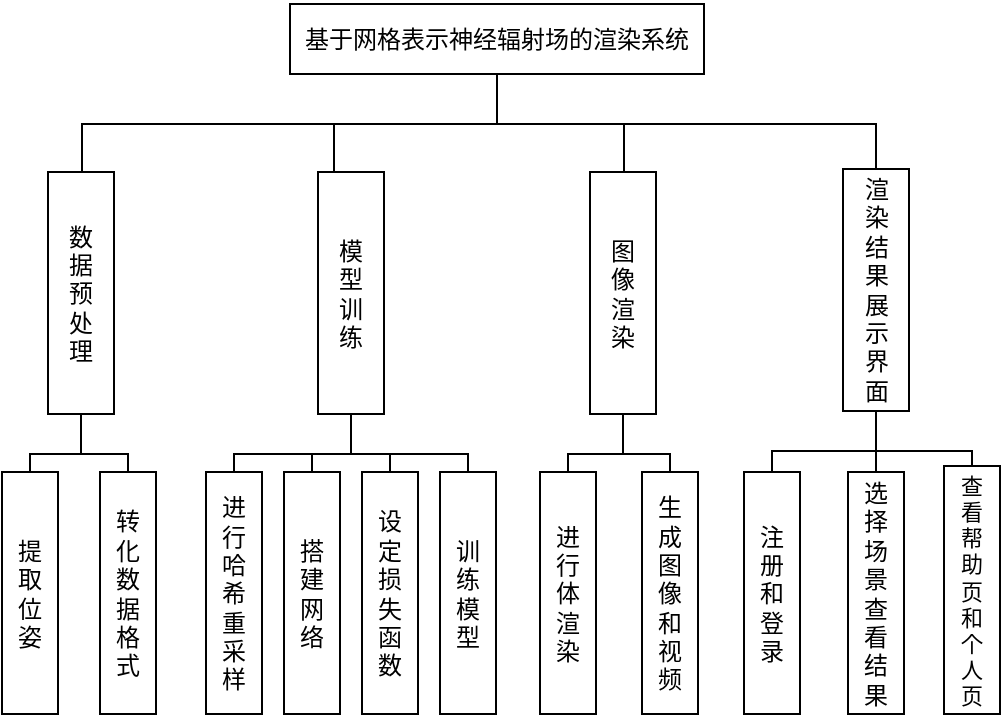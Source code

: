 <mxfile version="24.2.3" type="github" pages="2">
  <diagram name="第 1 页" id="3_5GoV1BBl1QGcX0TaQP">
    <mxGraphModel dx="1524" dy="1990" grid="0" gridSize="10" guides="1" tooltips="1" connect="1" arrows="1" fold="1" page="0" pageScale="1" pageWidth="827" pageHeight="1169" math="0" shadow="0">
      <root>
        <mxCell id="0" />
        <mxCell id="1" parent="0" />
        <mxCell id="5WhAqYCT3dBsjH9yNDzL-25" style="edgeStyle=orthogonalEdgeStyle;rounded=0;orthogonalLoop=1;jettySize=auto;html=1;exitX=0.5;exitY=1;exitDx=0;exitDy=0;endArrow=none;endFill=0;" edge="1" parent="1" source="5WhAqYCT3dBsjH9yNDzL-1" target="5WhAqYCT3dBsjH9yNDzL-4">
          <mxGeometry relative="1" as="geometry">
            <Array as="points">
              <mxPoint x="-524" y="-1363" />
              <mxPoint x="-606" y="-1363" />
            </Array>
          </mxGeometry>
        </mxCell>
        <mxCell id="5WhAqYCT3dBsjH9yNDzL-26" style="edgeStyle=orthogonalEdgeStyle;rounded=0;orthogonalLoop=1;jettySize=auto;html=1;exitX=0.5;exitY=1;exitDx=0;exitDy=0;entryX=0.5;entryY=0;entryDx=0;entryDy=0;endArrow=none;endFill=0;" edge="1" parent="1" source="5WhAqYCT3dBsjH9yNDzL-1" target="5WhAqYCT3dBsjH9yNDzL-7">
          <mxGeometry relative="1" as="geometry">
            <Array as="points">
              <mxPoint x="-524" y="-1363" />
              <mxPoint x="-461" y="-1363" />
              <mxPoint x="-461" y="-1339" />
            </Array>
          </mxGeometry>
        </mxCell>
        <mxCell id="5WhAqYCT3dBsjH9yNDzL-27" style="edgeStyle=orthogonalEdgeStyle;rounded=0;orthogonalLoop=1;jettySize=auto;html=1;exitX=0.5;exitY=1;exitDx=0;exitDy=0;endArrow=none;endFill=0;" edge="1" parent="1" source="5WhAqYCT3dBsjH9yNDzL-1" target="5WhAqYCT3dBsjH9yNDzL-6">
          <mxGeometry relative="1" as="geometry">
            <Array as="points">
              <mxPoint x="-525" y="-1363" />
              <mxPoint x="-335" y="-1363" />
            </Array>
          </mxGeometry>
        </mxCell>
        <mxCell id="5WhAqYCT3dBsjH9yNDzL-28" style="edgeStyle=orthogonalEdgeStyle;rounded=0;orthogonalLoop=1;jettySize=auto;html=1;exitX=0.5;exitY=1;exitDx=0;exitDy=0;endArrow=none;endFill=0;" edge="1" parent="1" source="5WhAqYCT3dBsjH9yNDzL-1" target="5WhAqYCT3dBsjH9yNDzL-3">
          <mxGeometry relative="1" as="geometry">
            <Array as="points">
              <mxPoint x="-524" y="-1363" />
              <mxPoint x="-732" y="-1363" />
            </Array>
          </mxGeometry>
        </mxCell>
        <mxCell id="5WhAqYCT3dBsjH9yNDzL-1" value="&lt;p&gt;&lt;font style=&quot;font-size: 12px;&quot; face=&quot;宋体&quot;&gt;基于网格表示神经辐射场的渲染系统&lt;/font&gt;&lt;/p&gt;" style="rounded=0;whiteSpace=wrap;html=1;" vertex="1" parent="1">
          <mxGeometry x="-628" y="-1423" width="207" height="35" as="geometry" />
        </mxCell>
        <mxCell id="5WhAqYCT3dBsjH9yNDzL-29" style="edgeStyle=orthogonalEdgeStyle;rounded=0;orthogonalLoop=1;jettySize=auto;html=1;exitX=0.5;exitY=1;exitDx=0;exitDy=0;endArrow=none;endFill=0;" edge="1" parent="1" source="5WhAqYCT3dBsjH9yNDzL-3" target="5WhAqYCT3dBsjH9yNDzL-12">
          <mxGeometry relative="1" as="geometry" />
        </mxCell>
        <mxCell id="5WhAqYCT3dBsjH9yNDzL-30" style="edgeStyle=orthogonalEdgeStyle;rounded=0;orthogonalLoop=1;jettySize=auto;html=1;exitX=0.5;exitY=1;exitDx=0;exitDy=0;endArrow=none;endFill=0;" edge="1" parent="1" source="5WhAqYCT3dBsjH9yNDzL-3" target="5WhAqYCT3dBsjH9yNDzL-13">
          <mxGeometry relative="1" as="geometry" />
        </mxCell>
        <mxCell id="5WhAqYCT3dBsjH9yNDzL-3" value="&lt;font face=&quot;宋体&quot; style=&quot;font-size: 12px;&quot;&gt;数&lt;/font&gt;&lt;div style=&quot;&quot;&gt;&lt;font face=&quot;宋体&quot; style=&quot;font-size: 12px;&quot;&gt;据&lt;/font&gt;&lt;/div&gt;&lt;div style=&quot;&quot;&gt;&lt;font face=&quot;宋体&quot; style=&quot;font-size: 12px;&quot;&gt;预&lt;/font&gt;&lt;/div&gt;&lt;div style=&quot;&quot;&gt;&lt;font face=&quot;宋体&quot; style=&quot;font-size: 12px;&quot;&gt;处&lt;/font&gt;&lt;/div&gt;&lt;div style=&quot;&quot;&gt;&lt;font face=&quot;宋体&quot; style=&quot;font-size: 12px;&quot;&gt;理&lt;/font&gt;&lt;/div&gt;" style="rounded=0;whiteSpace=wrap;html=1;" vertex="1" parent="1">
          <mxGeometry x="-749" y="-1339" width="33" height="121" as="geometry" />
        </mxCell>
        <mxCell id="5WhAqYCT3dBsjH9yNDzL-31" style="edgeStyle=orthogonalEdgeStyle;rounded=0;orthogonalLoop=1;jettySize=auto;html=1;exitX=0.5;exitY=1;exitDx=0;exitDy=0;endArrow=none;endFill=0;" edge="1" parent="1" source="5WhAqYCT3dBsjH9yNDzL-4" target="5WhAqYCT3dBsjH9yNDzL-15">
          <mxGeometry relative="1" as="geometry" />
        </mxCell>
        <mxCell id="5WhAqYCT3dBsjH9yNDzL-32" style="edgeStyle=orthogonalEdgeStyle;rounded=0;orthogonalLoop=1;jettySize=auto;html=1;exitX=0.5;exitY=1;exitDx=0;exitDy=0;endArrow=none;endFill=0;" edge="1" parent="1" source="5WhAqYCT3dBsjH9yNDzL-4" target="5WhAqYCT3dBsjH9yNDzL-16">
          <mxGeometry relative="1" as="geometry" />
        </mxCell>
        <mxCell id="5WhAqYCT3dBsjH9yNDzL-33" style="edgeStyle=orthogonalEdgeStyle;rounded=0;orthogonalLoop=1;jettySize=auto;html=1;exitX=0.5;exitY=1;exitDx=0;exitDy=0;endArrow=none;endFill=0;" edge="1" parent="1" source="5WhAqYCT3dBsjH9yNDzL-4" target="5WhAqYCT3dBsjH9yNDzL-14">
          <mxGeometry relative="1" as="geometry">
            <Array as="points">
              <mxPoint x="-597" y="-1198" />
              <mxPoint x="-656" y="-1198" />
            </Array>
          </mxGeometry>
        </mxCell>
        <mxCell id="5WhAqYCT3dBsjH9yNDzL-34" style="edgeStyle=orthogonalEdgeStyle;rounded=0;orthogonalLoop=1;jettySize=auto;html=1;exitX=0.5;exitY=1;exitDx=0;exitDy=0;endArrow=none;endFill=0;" edge="1" parent="1" source="5WhAqYCT3dBsjH9yNDzL-4" target="5WhAqYCT3dBsjH9yNDzL-17">
          <mxGeometry relative="1" as="geometry">
            <Array as="points">
              <mxPoint x="-597" y="-1198" />
              <mxPoint x="-539" y="-1198" />
            </Array>
          </mxGeometry>
        </mxCell>
        <mxCell id="5WhAqYCT3dBsjH9yNDzL-4" value="&lt;font style=&quot;font-size: 12px;&quot; face=&quot;宋体&quot;&gt;模&lt;/font&gt;&lt;div style=&quot;&quot;&gt;&lt;font style=&quot;font-size: 12px;&quot; face=&quot;宋体&quot;&gt;型&lt;/font&gt;&lt;/div&gt;&lt;div style=&quot;&quot;&gt;&lt;font style=&quot;font-size: 12px;&quot; face=&quot;宋体&quot;&gt;训&lt;/font&gt;&lt;/div&gt;&lt;div style=&quot;&quot;&gt;&lt;font style=&quot;font-size: 12px;&quot; face=&quot;宋体&quot;&gt;练&lt;/font&gt;&lt;/div&gt;" style="rounded=0;whiteSpace=wrap;html=1;" vertex="1" parent="1">
          <mxGeometry x="-614" y="-1339" width="33" height="121" as="geometry" />
        </mxCell>
        <mxCell id="5WhAqYCT3dBsjH9yNDzL-41" style="edgeStyle=orthogonalEdgeStyle;rounded=0;orthogonalLoop=1;jettySize=auto;html=1;exitX=0.5;exitY=1;exitDx=0;exitDy=0;endArrow=none;endFill=0;" edge="1" parent="1" source="5WhAqYCT3dBsjH9yNDzL-6" target="5WhAqYCT3dBsjH9yNDzL-21">
          <mxGeometry relative="1" as="geometry" />
        </mxCell>
        <mxCell id="5WhAqYCT3dBsjH9yNDzL-43" style="edgeStyle=orthogonalEdgeStyle;rounded=0;orthogonalLoop=1;jettySize=auto;html=1;exitX=0.5;exitY=1;exitDx=0;exitDy=0;endArrow=none;endFill=0;" edge="1" parent="1" source="5WhAqYCT3dBsjH9yNDzL-6" target="5WhAqYCT3dBsjH9yNDzL-22">
          <mxGeometry relative="1" as="geometry">
            <Array as="points">
              <mxPoint x="-335" y="-1199.5" />
              <mxPoint x="-287" y="-1199.5" />
            </Array>
          </mxGeometry>
        </mxCell>
        <mxCell id="5WhAqYCT3dBsjH9yNDzL-44" style="edgeStyle=orthogonalEdgeStyle;rounded=0;orthogonalLoop=1;jettySize=auto;html=1;exitX=0.5;exitY=1;exitDx=0;exitDy=0;entryX=0.5;entryY=0;entryDx=0;entryDy=0;endArrow=none;endFill=0;" edge="1" parent="1" source="5WhAqYCT3dBsjH9yNDzL-6" target="5WhAqYCT3dBsjH9yNDzL-20">
          <mxGeometry relative="1" as="geometry">
            <Array as="points">
              <mxPoint x="-335" y="-1199.5" />
              <mxPoint x="-387" y="-1199.5" />
            </Array>
          </mxGeometry>
        </mxCell>
        <mxCell id="5WhAqYCT3dBsjH9yNDzL-6" value="&lt;font style=&quot;font-size: 12px;&quot; face=&quot;宋体&quot;&gt;渲&lt;/font&gt;&lt;div style=&quot;&quot;&gt;&lt;font style=&quot;font-size: 12px;&quot; face=&quot;宋体&quot;&gt;染&lt;/font&gt;&lt;/div&gt;&lt;div style=&quot;&quot;&gt;&lt;font style=&quot;font-size: 12px;&quot; face=&quot;宋体&quot;&gt;结&lt;/font&gt;&lt;/div&gt;&lt;div style=&quot;&quot;&gt;&lt;font style=&quot;font-size: 12px;&quot; face=&quot;宋体&quot;&gt;果&lt;/font&gt;&lt;/div&gt;&lt;div style=&quot;&quot;&gt;&lt;font style=&quot;font-size: 12px;&quot; face=&quot;宋体&quot;&gt;展&lt;/font&gt;&lt;/div&gt;&lt;div style=&quot;&quot;&gt;&lt;font style=&quot;font-size: 12px;&quot; face=&quot;宋体&quot;&gt;示&lt;/font&gt;&lt;/div&gt;&lt;div style=&quot;&quot;&gt;&lt;font style=&quot;font-size: 12px;&quot; face=&quot;宋体&quot;&gt;界&lt;/font&gt;&lt;/div&gt;&lt;div style=&quot;&quot;&gt;&lt;font style=&quot;font-size: 12px;&quot; face=&quot;宋体&quot;&gt;面&lt;/font&gt;&lt;/div&gt;" style="rounded=0;whiteSpace=wrap;html=1;" vertex="1" parent="1">
          <mxGeometry x="-351.5" y="-1340.5" width="33" height="121" as="geometry" />
        </mxCell>
        <mxCell id="5WhAqYCT3dBsjH9yNDzL-45" style="edgeStyle=orthogonalEdgeStyle;rounded=0;orthogonalLoop=1;jettySize=auto;html=1;exitX=0.5;exitY=1;exitDx=0;exitDy=0;endArrow=none;endFill=0;" edge="1" parent="1" source="5WhAqYCT3dBsjH9yNDzL-7" target="5WhAqYCT3dBsjH9yNDzL-18">
          <mxGeometry relative="1" as="geometry" />
        </mxCell>
        <mxCell id="5WhAqYCT3dBsjH9yNDzL-46" style="edgeStyle=orthogonalEdgeStyle;rounded=0;orthogonalLoop=1;jettySize=auto;html=1;exitX=0.5;exitY=1;exitDx=0;exitDy=0;endArrow=none;endFill=0;" edge="1" parent="1" source="5WhAqYCT3dBsjH9yNDzL-7" target="5WhAqYCT3dBsjH9yNDzL-19">
          <mxGeometry relative="1" as="geometry" />
        </mxCell>
        <mxCell id="5WhAqYCT3dBsjH9yNDzL-7" value="&lt;font style=&quot;font-size: 12px;&quot; face=&quot;宋体&quot;&gt;图&lt;/font&gt;&lt;div style=&quot;&quot;&gt;&lt;font style=&quot;font-size: 12px;&quot; face=&quot;宋体&quot;&gt;像&lt;/font&gt;&lt;/div&gt;&lt;div style=&quot;&quot;&gt;&lt;font style=&quot;font-size: 12px;&quot; face=&quot;宋体&quot;&gt;渲&lt;/font&gt;&lt;/div&gt;&lt;div style=&quot;&quot;&gt;&lt;font style=&quot;font-size: 12px;&quot; face=&quot;宋体&quot;&gt;染&lt;/font&gt;&lt;/div&gt;" style="rounded=0;whiteSpace=wrap;html=1;" vertex="1" parent="1">
          <mxGeometry x="-478" y="-1339" width="33" height="121" as="geometry" />
        </mxCell>
        <mxCell id="5WhAqYCT3dBsjH9yNDzL-12" value="&lt;font style=&quot;font-size: 12px;&quot; face=&quot;宋体&quot;&gt;提&lt;/font&gt;&lt;div style=&quot;&quot;&gt;&lt;font style=&quot;font-size: 12px;&quot; face=&quot;宋体&quot;&gt;取&lt;/font&gt;&lt;/div&gt;&lt;div style=&quot;&quot;&gt;&lt;font style=&quot;font-size: 12px;&quot; face=&quot;宋体&quot;&gt;位&lt;/font&gt;&lt;/div&gt;&lt;div style=&quot;&quot;&gt;&lt;font style=&quot;font-size: 12px;&quot; face=&quot;宋体&quot;&gt;姿&lt;/font&gt;&lt;/div&gt;" style="rounded=0;whiteSpace=wrap;html=1;" vertex="1" parent="1">
          <mxGeometry x="-772" y="-1189" width="28" height="121" as="geometry" />
        </mxCell>
        <mxCell id="5WhAqYCT3dBsjH9yNDzL-13" value="&lt;font face=&quot;宋体&quot; style=&quot;font-size: 12px;&quot;&gt;转&lt;/font&gt;&lt;div style=&quot;&quot;&gt;&lt;font face=&quot;宋体&quot; style=&quot;font-size: 12px;&quot;&gt;化&lt;/font&gt;&lt;/div&gt;&lt;div style=&quot;&quot;&gt;&lt;font face=&quot;宋体&quot; style=&quot;font-size: 12px;&quot;&gt;数&lt;/font&gt;&lt;/div&gt;&lt;div style=&quot;&quot;&gt;&lt;font face=&quot;宋体&quot; style=&quot;font-size: 12px;&quot;&gt;据&lt;/font&gt;&lt;/div&gt;&lt;div style=&quot;&quot;&gt;&lt;font face=&quot;宋体&quot; style=&quot;font-size: 12px;&quot;&gt;格&lt;/font&gt;&lt;/div&gt;&lt;div style=&quot;&quot;&gt;&lt;font face=&quot;宋体&quot; style=&quot;font-size: 12px;&quot;&gt;式&lt;/font&gt;&lt;/div&gt;" style="rounded=0;whiteSpace=wrap;html=1;" vertex="1" parent="1">
          <mxGeometry x="-723" y="-1189" width="28" height="121" as="geometry" />
        </mxCell>
        <mxCell id="5WhAqYCT3dBsjH9yNDzL-14" value="&lt;font style=&quot;font-size: 12px;&quot; face=&quot;宋体&quot;&gt;进&lt;/font&gt;&lt;div style=&quot;&quot;&gt;&lt;font style=&quot;font-size: 12px;&quot; face=&quot;宋体&quot;&gt;行&lt;/font&gt;&lt;/div&gt;&lt;div style=&quot;&quot;&gt;&lt;font style=&quot;font-size: 12px;&quot; face=&quot;宋体&quot;&gt;哈&lt;/font&gt;&lt;/div&gt;&lt;div style=&quot;&quot;&gt;&lt;font style=&quot;font-size: 12px;&quot; face=&quot;宋体&quot;&gt;希&lt;/font&gt;&lt;/div&gt;&lt;div style=&quot;&quot;&gt;&lt;font style=&quot;font-size: 12px;&quot; face=&quot;宋体&quot;&gt;重&lt;/font&gt;&lt;/div&gt;&lt;div style=&quot;&quot;&gt;&lt;font style=&quot;font-size: 12px;&quot; face=&quot;宋体&quot;&gt;采&lt;/font&gt;&lt;/div&gt;&lt;div style=&quot;&quot;&gt;&lt;font style=&quot;font-size: 12px;&quot; face=&quot;宋体&quot;&gt;样&lt;/font&gt;&lt;/div&gt;" style="rounded=0;whiteSpace=wrap;html=1;" vertex="1" parent="1">
          <mxGeometry x="-670" y="-1189" width="28" height="121" as="geometry" />
        </mxCell>
        <mxCell id="5WhAqYCT3dBsjH9yNDzL-15" value="&lt;font style=&quot;font-size: 12px;&quot; face=&quot;宋体&quot;&gt;搭&lt;/font&gt;&lt;div style=&quot;&quot;&gt;&lt;font style=&quot;font-size: 12px;&quot; face=&quot;宋体&quot;&gt;建&lt;/font&gt;&lt;/div&gt;&lt;div style=&quot;&quot;&gt;&lt;font style=&quot;font-size: 12px;&quot; face=&quot;宋体&quot;&gt;网&lt;/font&gt;&lt;/div&gt;&lt;div style=&quot;&quot;&gt;&lt;font style=&quot;font-size: 12px;&quot; face=&quot;宋体&quot;&gt;络&lt;/font&gt;&lt;/div&gt;" style="rounded=0;whiteSpace=wrap;html=1;" vertex="1" parent="1">
          <mxGeometry x="-631" y="-1189" width="28" height="121" as="geometry" />
        </mxCell>
        <mxCell id="5WhAqYCT3dBsjH9yNDzL-16" value="&lt;font style=&quot;font-size: 12px;&quot; face=&quot;宋体&quot;&gt;设&lt;/font&gt;&lt;div style=&quot;&quot;&gt;&lt;font style=&quot;font-size: 12px;&quot; face=&quot;宋体&quot;&gt;定&lt;/font&gt;&lt;/div&gt;&lt;div style=&quot;&quot;&gt;&lt;font style=&quot;font-size: 12px;&quot; face=&quot;宋体&quot;&gt;损&lt;/font&gt;&lt;/div&gt;&lt;div style=&quot;&quot;&gt;&lt;font style=&quot;font-size: 12px;&quot; face=&quot;宋体&quot;&gt;失&lt;/font&gt;&lt;/div&gt;&lt;div style=&quot;&quot;&gt;&lt;font style=&quot;font-size: 12px;&quot; face=&quot;宋体&quot;&gt;函&lt;/font&gt;&lt;/div&gt;&lt;div style=&quot;&quot;&gt;&lt;font style=&quot;font-size: 12px;&quot; face=&quot;宋体&quot;&gt;数&lt;/font&gt;&lt;/div&gt;" style="rounded=0;whiteSpace=wrap;html=1;" vertex="1" parent="1">
          <mxGeometry x="-592" y="-1189" width="28" height="121" as="geometry" />
        </mxCell>
        <mxCell id="5WhAqYCT3dBsjH9yNDzL-17" value="&lt;font style=&quot;font-size: 12px;&quot; face=&quot;宋体&quot;&gt;训&lt;/font&gt;&lt;div style=&quot;&quot;&gt;&lt;font style=&quot;font-size: 12px;&quot; face=&quot;宋体&quot;&gt;练&lt;/font&gt;&lt;/div&gt;&lt;div style=&quot;&quot;&gt;&lt;font style=&quot;font-size: 12px;&quot; face=&quot;宋体&quot;&gt;模&lt;/font&gt;&lt;/div&gt;&lt;div style=&quot;&quot;&gt;&lt;font style=&quot;font-size: 12px;&quot; face=&quot;宋体&quot;&gt;型&lt;/font&gt;&lt;/div&gt;" style="rounded=0;whiteSpace=wrap;html=1;" vertex="1" parent="1">
          <mxGeometry x="-553" y="-1189" width="28" height="121" as="geometry" />
        </mxCell>
        <mxCell id="5WhAqYCT3dBsjH9yNDzL-18" value="&lt;font style=&quot;font-size: 12px;&quot; face=&quot;宋体&quot;&gt;进&lt;/font&gt;&lt;div style=&quot;&quot;&gt;&lt;font style=&quot;font-size: 12px;&quot; face=&quot;宋体&quot;&gt;行&lt;/font&gt;&lt;/div&gt;&lt;div style=&quot;&quot;&gt;&lt;font style=&quot;font-size: 12px;&quot; face=&quot;宋体&quot;&gt;体&lt;/font&gt;&lt;/div&gt;&lt;div style=&quot;&quot;&gt;&lt;font style=&quot;font-size: 12px;&quot; face=&quot;宋体&quot;&gt;渲&lt;/font&gt;&lt;/div&gt;&lt;div style=&quot;&quot;&gt;&lt;font style=&quot;font-size: 12px;&quot; face=&quot;宋体&quot;&gt;染&lt;/font&gt;&lt;/div&gt;" style="rounded=0;whiteSpace=wrap;html=1;" vertex="1" parent="1">
          <mxGeometry x="-503" y="-1189" width="28" height="121" as="geometry" />
        </mxCell>
        <mxCell id="5WhAqYCT3dBsjH9yNDzL-19" value="&lt;font style=&quot;font-size: 12px;&quot; face=&quot;宋体&quot;&gt;生&lt;/font&gt;&lt;div style=&quot;&quot;&gt;&lt;font style=&quot;font-size: 12px;&quot; face=&quot;宋体&quot;&gt;成&lt;/font&gt;&lt;/div&gt;&lt;div style=&quot;&quot;&gt;&lt;font style=&quot;font-size: 12px;&quot; face=&quot;宋体&quot;&gt;图&lt;/font&gt;&lt;/div&gt;&lt;div style=&quot;&quot;&gt;&lt;font style=&quot;font-size: 12px;&quot; face=&quot;宋体&quot;&gt;像&lt;/font&gt;&lt;/div&gt;&lt;div style=&quot;&quot;&gt;&lt;font style=&quot;font-size: 12px;&quot; face=&quot;宋体&quot;&gt;和&lt;/font&gt;&lt;/div&gt;&lt;div style=&quot;&quot;&gt;&lt;font style=&quot;font-size: 12px;&quot; face=&quot;宋体&quot;&gt;视&lt;/font&gt;&lt;/div&gt;&lt;div style=&quot;&quot;&gt;&lt;font style=&quot;font-size: 12px;&quot; face=&quot;宋体&quot;&gt;频&lt;/font&gt;&lt;/div&gt;" style="rounded=0;whiteSpace=wrap;html=1;" vertex="1" parent="1">
          <mxGeometry x="-452" y="-1189" width="28" height="121" as="geometry" />
        </mxCell>
        <mxCell id="5WhAqYCT3dBsjH9yNDzL-20" value="&lt;font style=&quot;font-size: 12px;&quot; face=&quot;宋体&quot;&gt;注&lt;/font&gt;&lt;div style=&quot;&quot;&gt;&lt;font style=&quot;font-size: 12px;&quot; face=&quot;宋体&quot;&gt;册&lt;/font&gt;&lt;/div&gt;&lt;div style=&quot;&quot;&gt;&lt;font style=&quot;font-size: 12px;&quot; face=&quot;宋体&quot;&gt;和&lt;/font&gt;&lt;/div&gt;&lt;div style=&quot;&quot;&gt;&lt;font style=&quot;font-size: 12px;&quot; face=&quot;宋体&quot;&gt;登&lt;/font&gt;&lt;/div&gt;&lt;div style=&quot;&quot;&gt;&lt;font style=&quot;font-size: 12px;&quot; face=&quot;宋体&quot;&gt;录&lt;/font&gt;&lt;/div&gt;" style="rounded=0;whiteSpace=wrap;html=1;" vertex="1" parent="1">
          <mxGeometry x="-401" y="-1189" width="28" height="121" as="geometry" />
        </mxCell>
        <mxCell id="5WhAqYCT3dBsjH9yNDzL-21" value="&lt;font style=&quot;font-size: 12px;&quot; face=&quot;宋体&quot;&gt;选&lt;/font&gt;&lt;div style=&quot;&quot;&gt;&lt;font style=&quot;font-size: 12px;&quot; face=&quot;宋体&quot;&gt;择&lt;/font&gt;&lt;/div&gt;&lt;div style=&quot;&quot;&gt;&lt;font style=&quot;font-size: 12px;&quot; face=&quot;宋体&quot;&gt;场&lt;/font&gt;&lt;/div&gt;&lt;div style=&quot;&quot;&gt;&lt;font style=&quot;font-size: 12px;&quot; face=&quot;宋体&quot;&gt;景&lt;/font&gt;&lt;/div&gt;&lt;div style=&quot;&quot;&gt;&lt;font style=&quot;font-size: 12px;&quot; face=&quot;宋体&quot;&gt;查&lt;/font&gt;&lt;/div&gt;&lt;div style=&quot;&quot;&gt;&lt;font style=&quot;font-size: 12px;&quot; face=&quot;宋体&quot;&gt;看&lt;/font&gt;&lt;/div&gt;&lt;div style=&quot;&quot;&gt;&lt;font style=&quot;font-size: 12px;&quot; face=&quot;宋体&quot;&gt;结&lt;/font&gt;&lt;/div&gt;&lt;div style=&quot;&quot;&gt;&lt;font style=&quot;font-size: 12px;&quot; face=&quot;宋体&quot;&gt;果&lt;/font&gt;&lt;/div&gt;" style="rounded=0;whiteSpace=wrap;html=1;" vertex="1" parent="1">
          <mxGeometry x="-349" y="-1189" width="28" height="121" as="geometry" />
        </mxCell>
        <mxCell id="5WhAqYCT3dBsjH9yNDzL-22" value="&lt;font style=&quot;font-size: 11px;&quot; face=&quot;宋体&quot;&gt;查&lt;/font&gt;&lt;div style=&quot;font-size: 11px;&quot;&gt;&lt;font style=&quot;font-size: 11px;&quot; face=&quot;宋体&quot;&gt;看&lt;/font&gt;&lt;/div&gt;&lt;div style=&quot;font-size: 11px;&quot;&gt;&lt;font style=&quot;font-size: 11px;&quot; face=&quot;宋体&quot;&gt;帮&lt;/font&gt;&lt;/div&gt;&lt;div style=&quot;font-size: 11px;&quot;&gt;&lt;font style=&quot;font-size: 11px;&quot; face=&quot;宋体&quot;&gt;助&lt;/font&gt;&lt;/div&gt;&lt;div style=&quot;font-size: 11px;&quot;&gt;&lt;font style=&quot;font-size: 11px;&quot; face=&quot;宋体&quot;&gt;页&lt;/font&gt;&lt;/div&gt;&lt;div style=&quot;font-size: 11px;&quot;&gt;&lt;font style=&quot;font-size: 11px;&quot; face=&quot;宋体&quot;&gt;和&lt;/font&gt;&lt;/div&gt;&lt;div style=&quot;font-size: 11px;&quot;&gt;&lt;font style=&quot;font-size: 11px;&quot; face=&quot;宋体&quot;&gt;个&lt;/font&gt;&lt;/div&gt;&lt;div style=&quot;font-size: 11px;&quot;&gt;&lt;font style=&quot;font-size: 11px;&quot; face=&quot;宋体&quot;&gt;人&lt;/font&gt;&lt;/div&gt;&lt;div style=&quot;font-size: 11px;&quot;&gt;&lt;font style=&quot;font-size: 11px;&quot; face=&quot;宋体&quot;&gt;页&lt;/font&gt;&lt;/div&gt;" style="rounded=0;whiteSpace=wrap;html=1;" vertex="1" parent="1">
          <mxGeometry x="-301" y="-1192" width="28" height="124" as="geometry" />
        </mxCell>
      </root>
    </mxGraphModel>
  </diagram>
  <diagram id="itWRqbFivJsRV5nMVLcA" name="第 2 页">
    <mxGraphModel dx="1450" dy="1365" grid="0" gridSize="10" guides="1" tooltips="1" connect="1" arrows="1" fold="1" page="0" pageScale="1" pageWidth="827" pageHeight="1169" math="0" shadow="0">
      <root>
        <mxCell id="0" />
        <mxCell id="1" parent="0" />
        <mxCell id="8vuOb5IOI7xQkOwzgQP4-19" style="edgeStyle=orthogonalEdgeStyle;rounded=0;orthogonalLoop=1;jettySize=auto;html=1;exitX=0.5;exitY=0;exitDx=0;exitDy=0;curved=1;" edge="1" parent="1" source="8vuOb5IOI7xQkOwzgQP4-3" target="8vuOb5IOI7xQkOwzgQP4-8">
          <mxGeometry relative="1" as="geometry" />
        </mxCell>
        <mxCell id="8vuOb5IOI7xQkOwzgQP4-20" style="edgeStyle=orthogonalEdgeStyle;rounded=0;orthogonalLoop=1;jettySize=auto;html=1;exitX=1;exitY=0.5;exitDx=0;exitDy=0;curved=1;" edge="1" parent="1" source="8vuOb5IOI7xQkOwzgQP4-3" target="8vuOb5IOI7xQkOwzgQP4-10">
          <mxGeometry relative="1" as="geometry">
            <Array as="points">
              <mxPoint x="255" y="-338" />
              <mxPoint x="421" y="-338" />
            </Array>
          </mxGeometry>
        </mxCell>
        <mxCell id="8vuOb5IOI7xQkOwzgQP4-21" style="edgeStyle=orthogonalEdgeStyle;rounded=0;orthogonalLoop=1;jettySize=auto;html=1;exitX=1;exitY=0.75;exitDx=0;exitDy=0;curved=1;" edge="1" parent="1" source="8vuOb5IOI7xQkOwzgQP4-3" target="8vuOb5IOI7xQkOwzgQP4-9">
          <mxGeometry relative="1" as="geometry" />
        </mxCell>
        <mxCell id="8vuOb5IOI7xQkOwzgQP4-22" style="edgeStyle=orthogonalEdgeStyle;rounded=0;orthogonalLoop=1;jettySize=auto;html=1;exitX=1;exitY=1;exitDx=0;exitDy=0;curved=1;" edge="1" parent="1" source="8vuOb5IOI7xQkOwzgQP4-3" target="8vuOb5IOI7xQkOwzgQP4-12">
          <mxGeometry relative="1" as="geometry" />
        </mxCell>
        <mxCell id="8vuOb5IOI7xQkOwzgQP4-23" style="edgeStyle=orthogonalEdgeStyle;rounded=0;orthogonalLoop=1;jettySize=auto;html=1;exitX=0.5;exitY=1;exitDx=0;exitDy=0;curved=1;" edge="1" parent="1" source="8vuOb5IOI7xQkOwzgQP4-3" target="8vuOb5IOI7xQkOwzgQP4-11">
          <mxGeometry relative="1" as="geometry" />
        </mxCell>
        <mxCell id="8vuOb5IOI7xQkOwzgQP4-24" style="edgeStyle=orthogonalEdgeStyle;rounded=0;orthogonalLoop=1;jettySize=auto;html=1;exitX=0;exitY=0.75;exitDx=0;exitDy=0;entryX=1;entryY=0.5;entryDx=0;entryDy=0;curved=1;" edge="1" parent="1" source="8vuOb5IOI7xQkOwzgQP4-3" target="8vuOb5IOI7xQkOwzgQP4-6">
          <mxGeometry relative="1" as="geometry" />
        </mxCell>
        <mxCell id="8vuOb5IOI7xQkOwzgQP4-25" style="edgeStyle=orthogonalEdgeStyle;rounded=0;orthogonalLoop=1;jettySize=auto;html=1;exitX=0.25;exitY=1;exitDx=0;exitDy=0;curved=1;entryX=1;entryY=0;entryDx=0;entryDy=0;" edge="1" parent="1" source="8vuOb5IOI7xQkOwzgQP4-3" target="8vuOb5IOI7xQkOwzgQP4-7">
          <mxGeometry relative="1" as="geometry">
            <mxPoint x="82.8" y="-163.8" as="targetPoint" />
          </mxGeometry>
        </mxCell>
        <mxCell id="8vuOb5IOI7xQkOwzgQP4-3" value="&lt;font style=&quot;font-size: 15px;&quot;&gt;train&lt;/font&gt;" style="whiteSpace=wrap;html=1;aspect=fixed;" vertex="1" parent="1">
          <mxGeometry x="158" y="-333" width="80" height="80" as="geometry" />
        </mxCell>
        <mxCell id="8vuOb5IOI7xQkOwzgQP4-15" style="edgeStyle=orthogonalEdgeStyle;rounded=0;orthogonalLoop=1;jettySize=auto;html=1;curved=1;" edge="1" parent="1" source="8vuOb5IOI7xQkOwzgQP4-5" target="8vuOb5IOI7xQkOwzgQP4-6">
          <mxGeometry relative="1" as="geometry">
            <mxPoint x="2" y="-358" as="sourcePoint" />
          </mxGeometry>
        </mxCell>
        <mxCell id="8vuOb5IOI7xQkOwzgQP4-17" style="edgeStyle=orthogonalEdgeStyle;rounded=0;orthogonalLoop=1;jettySize=auto;html=1;exitX=0;exitY=0.5;exitDx=0;exitDy=0;entryX=1;entryY=0.5;entryDx=0;entryDy=0;curved=1;" edge="1" parent="1" source="8vuOb5IOI7xQkOwzgQP4-5" target="8vuOb5IOI7xQkOwzgQP4-16">
          <mxGeometry relative="1" as="geometry" />
        </mxCell>
        <mxCell id="8vuOb5IOI7xQkOwzgQP4-27" style="edgeStyle=orthogonalEdgeStyle;rounded=0;orthogonalLoop=1;jettySize=auto;html=1;exitX=0;exitY=0.75;exitDx=0;exitDy=0;curved=1;" edge="1" parent="1" source="8vuOb5IOI7xQkOwzgQP4-5" target="8vuOb5IOI7xQkOwzgQP4-26">
          <mxGeometry relative="1" as="geometry" />
        </mxCell>
        <mxCell id="8vuOb5IOI7xQkOwzgQP4-29" style="edgeStyle=orthogonalEdgeStyle;rounded=0;orthogonalLoop=1;jettySize=auto;html=1;curved=1;" edge="1" parent="1" source="8vuOb5IOI7xQkOwzgQP4-5" target="8vuOb5IOI7xQkOwzgQP4-28">
          <mxGeometry relative="1" as="geometry">
            <Array as="points">
              <mxPoint x="-51" y="-325" />
              <mxPoint x="-173" y="-325" />
            </Array>
          </mxGeometry>
        </mxCell>
        <mxCell id="8vuOb5IOI7xQkOwzgQP4-31" style="edgeStyle=orthogonalEdgeStyle;rounded=0;orthogonalLoop=1;jettySize=auto;html=1;exitX=0.25;exitY=0;exitDx=0;exitDy=0;entryX=0.5;entryY=1;entryDx=0;entryDy=0;curved=1;" edge="1" parent="1" source="8vuOb5IOI7xQkOwzgQP4-5" target="8vuOb5IOI7xQkOwzgQP4-30">
          <mxGeometry relative="1" as="geometry" />
        </mxCell>
        <mxCell id="8vuOb5IOI7xQkOwzgQP4-39" style="edgeStyle=orthogonalEdgeStyle;rounded=0;orthogonalLoop=1;jettySize=auto;html=1;exitX=0.75;exitY=0;exitDx=0;exitDy=0;curved=1;" edge="1" parent="1" source="8vuOb5IOI7xQkOwzgQP4-5" target="8vuOb5IOI7xQkOwzgQP4-38">
          <mxGeometry relative="1" as="geometry" />
        </mxCell>
        <mxCell id="8vuOb5IOI7xQkOwzgQP4-5" value="camera_utils" style="rounded=1;whiteSpace=wrap;html=1;" vertex="1" parent="1">
          <mxGeometry x="-49" y="-425" width="120" height="60" as="geometry" />
        </mxCell>
        <mxCell id="8vuOb5IOI7xQkOwzgQP4-42" style="edgeStyle=orthogonalEdgeStyle;rounded=0;orthogonalLoop=1;jettySize=auto;html=1;exitX=1;exitY=0;exitDx=0;exitDy=0;entryX=0;entryY=0.25;entryDx=0;entryDy=0;curved=1;" edge="1" parent="1" source="8vuOb5IOI7xQkOwzgQP4-6" target="8vuOb5IOI7xQkOwzgQP4-9">
          <mxGeometry relative="1" as="geometry" />
        </mxCell>
        <mxCell id="8vuOb5IOI7xQkOwzgQP4-6" value="configs" style="rounded=1;whiteSpace=wrap;html=1;" vertex="1" parent="1">
          <mxGeometry x="-53" y="-299" width="120" height="60" as="geometry" />
        </mxCell>
        <mxCell id="8vuOb5IOI7xQkOwzgQP4-46" style="edgeStyle=orthogonalEdgeStyle;rounded=0;orthogonalLoop=1;jettySize=auto;html=1;exitX=0.25;exitY=0;exitDx=0;exitDy=0;entryX=0.25;entryY=1;entryDx=0;entryDy=0;curved=1;" edge="1" parent="1" source="8vuOb5IOI7xQkOwzgQP4-7" target="8vuOb5IOI7xQkOwzgQP4-5">
          <mxGeometry relative="1" as="geometry" />
        </mxCell>
        <mxCell id="8vuOb5IOI7xQkOwzgQP4-47" style="edgeStyle=orthogonalEdgeStyle;rounded=0;orthogonalLoop=1;jettySize=auto;html=1;exitX=0.5;exitY=0;exitDx=0;exitDy=0;curved=1;" edge="1" parent="1" source="8vuOb5IOI7xQkOwzgQP4-7" target="8vuOb5IOI7xQkOwzgQP4-6">
          <mxGeometry relative="1" as="geometry" />
        </mxCell>
        <mxCell id="8vuOb5IOI7xQkOwzgQP4-49" style="edgeStyle=orthogonalEdgeStyle;rounded=0;orthogonalLoop=1;jettySize=auto;html=1;exitX=0;exitY=0.5;exitDx=0;exitDy=0;curved=1;" edge="1" parent="1" source="8vuOb5IOI7xQkOwzgQP4-7" target="8vuOb5IOI7xQkOwzgQP4-48">
          <mxGeometry relative="1" as="geometry" />
        </mxCell>
        <mxCell id="8vuOb5IOI7xQkOwzgQP4-50" style="rounded=0;orthogonalLoop=1;jettySize=auto;html=1;exitX=0.75;exitY=0;exitDx=0;exitDy=0;entryX=0.25;entryY=1;entryDx=0;entryDy=0;" edge="1" parent="1" source="8vuOb5IOI7xQkOwzgQP4-7" target="8vuOb5IOI7xQkOwzgQP4-8">
          <mxGeometry relative="1" as="geometry" />
        </mxCell>
        <mxCell id="8vuOb5IOI7xQkOwzgQP4-7" value="datasets" style="rounded=1;whiteSpace=wrap;html=1;" vertex="1" parent="1">
          <mxGeometry x="-60" y="-146" width="120" height="60" as="geometry" />
        </mxCell>
        <mxCell id="8vuOb5IOI7xQkOwzgQP4-8" value="image_utils" style="rounded=1;whiteSpace=wrap;html=1;" vertex="1" parent="1">
          <mxGeometry x="155" y="-450" width="120" height="60" as="geometry" />
        </mxCell>
        <mxCell id="8vuOb5IOI7xQkOwzgQP4-9" value="utils" style="rounded=1;whiteSpace=wrap;html=1;" vertex="1" parent="1">
          <mxGeometry x="367" y="-313" width="120" height="60" as="geometry" />
        </mxCell>
        <mxCell id="8vuOb5IOI7xQkOwzgQP4-52" style="rounded=0;orthogonalLoop=1;jettySize=auto;html=1;exitX=0;exitY=0.25;exitDx=0;exitDy=0;entryX=1;entryY=0;entryDx=0;entryDy=0;" edge="1" parent="1" source="8vuOb5IOI7xQkOwzgQP4-10" target="8vuOb5IOI7xQkOwzgQP4-5">
          <mxGeometry relative="1" as="geometry" />
        </mxCell>
        <mxCell id="8vuOb5IOI7xQkOwzgQP4-53" style="edgeStyle=orthogonalEdgeStyle;rounded=0;orthogonalLoop=1;jettySize=auto;html=1;exitX=0;exitY=0.75;exitDx=0;exitDy=0;entryX=0.75;entryY=0;entryDx=0;entryDy=0;curved=1;" edge="1" parent="1" source="8vuOb5IOI7xQkOwzgQP4-10" target="8vuOb5IOI7xQkOwzgQP4-6">
          <mxGeometry relative="1" as="geometry" />
        </mxCell>
        <mxCell id="8vuOb5IOI7xQkOwzgQP4-56" style="rounded=0;orthogonalLoop=1;jettySize=auto;html=1;exitX=0;exitY=0;exitDx=0;exitDy=0;" edge="1" parent="1" source="8vuOb5IOI7xQkOwzgQP4-10" target="8vuOb5IOI7xQkOwzgQP4-55">
          <mxGeometry relative="1" as="geometry" />
        </mxCell>
        <mxCell id="8vuOb5IOI7xQkOwzgQP4-57" style="rounded=0;orthogonalLoop=1;jettySize=auto;html=1;exitX=0;exitY=0.5;exitDx=0;exitDy=0;entryX=1;entryY=0.75;entryDx=0;entryDy=0;" edge="1" parent="1" source="8vuOb5IOI7xQkOwzgQP4-10" target="8vuOb5IOI7xQkOwzgQP4-8">
          <mxGeometry relative="1" as="geometry" />
        </mxCell>
        <mxCell id="8vuOb5IOI7xQkOwzgQP4-59" style="rounded=0;orthogonalLoop=1;jettySize=auto;html=1;exitX=0.5;exitY=0;exitDx=0;exitDy=0;entryX=0;entryY=0.5;entryDx=0;entryDy=0;" edge="1" parent="1" source="8vuOb5IOI7xQkOwzgQP4-10" target="8vuOb5IOI7xQkOwzgQP4-58">
          <mxGeometry relative="1" as="geometry" />
        </mxCell>
        <mxCell id="8vuOb5IOI7xQkOwzgQP4-60" style="edgeStyle=orthogonalEdgeStyle;rounded=0;orthogonalLoop=1;jettySize=auto;html=1;exitX=0.25;exitY=0;exitDx=0;exitDy=0;entryX=1;entryY=0.25;entryDx=0;entryDy=0;curved=1;" edge="1" parent="1" source="8vuOb5IOI7xQkOwzgQP4-10" target="8vuOb5IOI7xQkOwzgQP4-26">
          <mxGeometry relative="1" as="geometry" />
        </mxCell>
        <mxCell id="8vuOb5IOI7xQkOwzgQP4-61" style="edgeStyle=orthogonalEdgeStyle;rounded=0;orthogonalLoop=1;jettySize=auto;html=1;exitX=0.75;exitY=1;exitDx=0;exitDy=0;entryX=1;entryY=0.25;entryDx=0;entryDy=0;curved=1;" edge="1" parent="1" source="8vuOb5IOI7xQkOwzgQP4-10" target="8vuOb5IOI7xQkOwzgQP4-11">
          <mxGeometry relative="1" as="geometry" />
        </mxCell>
        <mxCell id="8vuOb5IOI7xQkOwzgQP4-63" style="rounded=0;orthogonalLoop=1;jettySize=auto;html=1;exitX=1;exitY=0.25;exitDx=0;exitDy=0;entryX=0;entryY=0.25;entryDx=0;entryDy=0;" edge="1" parent="1" source="8vuOb5IOI7xQkOwzgQP4-10" target="8vuOb5IOI7xQkOwzgQP4-62">
          <mxGeometry relative="1" as="geometry" />
        </mxCell>
        <mxCell id="8vuOb5IOI7xQkOwzgQP4-65" style="rounded=0;orthogonalLoop=1;jettySize=auto;html=1;exitX=0.25;exitY=1;exitDx=0;exitDy=0;entryX=0.25;entryY=0;entryDx=0;entryDy=0;" edge="1" parent="1" source="8vuOb5IOI7xQkOwzgQP4-10" target="8vuOb5IOI7xQkOwzgQP4-9">
          <mxGeometry relative="1" as="geometry" />
        </mxCell>
        <mxCell id="8vuOb5IOI7xQkOwzgQP4-10" value="train_utils" style="rounded=1;whiteSpace=wrap;html=1;" vertex="1" parent="1">
          <mxGeometry x="365" y="-429" width="120" height="60" as="geometry" />
        </mxCell>
        <mxCell id="8vuOb5IOI7xQkOwzgQP4-67" style="rounded=0;orthogonalLoop=1;jettySize=auto;html=1;exitX=0;exitY=0;exitDx=0;exitDy=0;entryX=1;entryY=0.75;entryDx=0;entryDy=0;" edge="1" parent="1" source="8vuOb5IOI7xQkOwzgQP4-11" target="8vuOb5IOI7xQkOwzgQP4-6">
          <mxGeometry relative="1" as="geometry" />
        </mxCell>
        <mxCell id="8vuOb5IOI7xQkOwzgQP4-69" style="rounded=0;orthogonalLoop=1;jettySize=auto;html=1;exitX=0;exitY=1;exitDx=0;exitDy=0;entryX=0.75;entryY=0;entryDx=0;entryDy=0;edgeStyle=orthogonalEdgeStyle;curved=1;" edge="1" parent="1" source="8vuOb5IOI7xQkOwzgQP4-11" target="8vuOb5IOI7xQkOwzgQP4-68">
          <mxGeometry relative="1" as="geometry" />
        </mxCell>
        <mxCell id="8vuOb5IOI7xQkOwzgQP4-71" style="edgeStyle=orthogonalEdgeStyle;rounded=0;orthogonalLoop=1;jettySize=auto;html=1;exitX=0.75;exitY=1;exitDx=0;exitDy=0;curved=1;" edge="1" parent="1" source="8vuOb5IOI7xQkOwzgQP4-11" target="8vuOb5IOI7xQkOwzgQP4-70">
          <mxGeometry relative="1" as="geometry" />
        </mxCell>
        <mxCell id="8vuOb5IOI7xQkOwzgQP4-78" style="edgeStyle=orthogonalEdgeStyle;rounded=0;orthogonalLoop=1;jettySize=auto;html=1;exitX=1;exitY=0.75;exitDx=0;exitDy=0;entryX=0;entryY=0.25;entryDx=0;entryDy=0;curved=1;" edge="1" parent="1" source="8vuOb5IOI7xQkOwzgQP4-11" target="8vuOb5IOI7xQkOwzgQP4-77">
          <mxGeometry relative="1" as="geometry" />
        </mxCell>
        <mxCell id="8vuOb5IOI7xQkOwzgQP4-79" style="edgeStyle=orthogonalEdgeStyle;rounded=0;orthogonalLoop=1;jettySize=auto;html=1;exitX=0.25;exitY=0;exitDx=0;exitDy=0;entryX=0.25;entryY=1;entryDx=0;entryDy=0;curved=1;" edge="1" parent="1" source="8vuOb5IOI7xQkOwzgQP4-11" target="8vuOb5IOI7xQkOwzgQP4-38">
          <mxGeometry relative="1" as="geometry">
            <Array as="points">
              <mxPoint x="185" y="-231" />
              <mxPoint x="95" y="-231" />
              <mxPoint x="95" y="-476" />
            </Array>
          </mxGeometry>
        </mxCell>
        <mxCell id="8vuOb5IOI7xQkOwzgQP4-80" style="rounded=0;orthogonalLoop=1;jettySize=auto;html=1;exitX=1;exitY=0.5;exitDx=0;exitDy=0;entryX=0.25;entryY=1;entryDx=0;entryDy=0;" edge="1" parent="1" source="8vuOb5IOI7xQkOwzgQP4-11" target="8vuOb5IOI7xQkOwzgQP4-9">
          <mxGeometry relative="1" as="geometry" />
        </mxCell>
        <mxCell id="8vuOb5IOI7xQkOwzgQP4-11" value="models" style="rounded=1;whiteSpace=wrap;html=1;" vertex="1" parent="1">
          <mxGeometry x="155" y="-178" width="120" height="60" as="geometry" />
        </mxCell>
        <mxCell id="8vuOb5IOI7xQkOwzgQP4-66" style="edgeStyle=orthogonalEdgeStyle;rounded=0;orthogonalLoop=1;jettySize=auto;html=1;exitX=0.75;exitY=0;exitDx=0;exitDy=0;entryX=0.5;entryY=0;entryDx=0;entryDy=0;curved=1;" edge="1" parent="1" source="8vuOb5IOI7xQkOwzgQP4-12" target="8vuOb5IOI7xQkOwzgQP4-30">
          <mxGeometry relative="1" as="geometry">
            <Array as="points">
              <mxPoint x="464" y="-184" />
              <mxPoint x="464" y="-572" />
              <mxPoint x="-20" y="-572" />
            </Array>
          </mxGeometry>
        </mxCell>
        <mxCell id="8vuOb5IOI7xQkOwzgQP4-12" value="vis" style="rounded=1;whiteSpace=wrap;html=1;" vertex="1" parent="1">
          <mxGeometry x="367" y="-184" width="120" height="60" as="geometry" />
        </mxCell>
        <mxCell id="8vuOb5IOI7xQkOwzgQP4-16" value="geometry" style="rounded=1;whiteSpace=wrap;html=1;" vertex="1" parent="1">
          <mxGeometry x="-230" y="-485" width="120" height="60" as="geometry" />
        </mxCell>
        <mxCell id="8vuOb5IOI7xQkOwzgQP4-18" style="edgeStyle=orthogonalEdgeStyle;rounded=0;orthogonalLoop=1;jettySize=auto;html=1;exitX=0;exitY=0.5;exitDx=0;exitDy=0;entryX=0.995;entryY=0.647;entryDx=0;entryDy=0;entryPerimeter=0;curved=1;" edge="1" parent="1" source="8vuOb5IOI7xQkOwzgQP4-3" target="8vuOb5IOI7xQkOwzgQP4-5">
          <mxGeometry relative="1" as="geometry" />
        </mxCell>
        <mxCell id="8vuOb5IOI7xQkOwzgQP4-26" value="math" style="rounded=1;whiteSpace=wrap;html=1;" vertex="1" parent="1">
          <mxGeometry x="-230" y="-401" width="120" height="60" as="geometry" />
        </mxCell>
        <mxCell id="8vuOb5IOI7xQkOwzgQP4-28" value="rigid_body" style="rounded=1;whiteSpace=wrap;html=1;" vertex="1" parent="1">
          <mxGeometry x="-233" y="-313" width="120" height="60" as="geometry" />
        </mxCell>
        <mxCell id="8vuOb5IOI7xQkOwzgQP4-30" value="spin_math" style="rounded=1;whiteSpace=wrap;html=1;" vertex="1" parent="1">
          <mxGeometry x="-80" y="-536" width="120" height="60" as="geometry" />
        </mxCell>
        <mxCell id="8vuOb5IOI7xQkOwzgQP4-37" style="edgeStyle=orthogonalEdgeStyle;rounded=0;orthogonalLoop=1;jettySize=auto;html=1;exitX=1;exitY=0.25;exitDx=0;exitDy=0;entryX=0;entryY=0;entryDx=0;entryDy=0;curved=1;" edge="1" parent="1" source="8vuOb5IOI7xQkOwzgQP4-5" target="8vuOb5IOI7xQkOwzgQP4-9">
          <mxGeometry relative="1" as="geometry" />
        </mxCell>
        <mxCell id="8vuOb5IOI7xQkOwzgQP4-38" value="step_fun" style="rounded=1;whiteSpace=wrap;html=1;" vertex="1" parent="1">
          <mxGeometry x="67" y="-536" width="120" height="60" as="geometry" />
        </mxCell>
        <mxCell id="8vuOb5IOI7xQkOwzgQP4-40" style="edgeStyle=orthogonalEdgeStyle;rounded=0;orthogonalLoop=1;jettySize=auto;html=1;exitX=0;exitY=0;exitDx=0;exitDy=0;entryX=1.013;entryY=0.873;entryDx=0;entryDy=0;entryPerimeter=0;curved=1;" edge="1" parent="1" source="8vuOb5IOI7xQkOwzgQP4-6" target="8vuOb5IOI7xQkOwzgQP4-26">
          <mxGeometry relative="1" as="geometry" />
        </mxCell>
        <mxCell id="8vuOb5IOI7xQkOwzgQP4-43" value="camera_delta" style="rounded=1;whiteSpace=wrap;html=1;" vertex="1" parent="1">
          <mxGeometry x="-233" y="-233" width="120" height="60" as="geometry" />
        </mxCell>
        <mxCell id="8vuOb5IOI7xQkOwzgQP4-45" style="edgeStyle=orthogonalEdgeStyle;rounded=0;orthogonalLoop=1;jettySize=auto;html=1;exitX=0;exitY=0.5;exitDx=0;exitDy=0;entryX=0.992;entryY=0.38;entryDx=0;entryDy=0;entryPerimeter=0;curved=1;" edge="1" parent="1" source="8vuOb5IOI7xQkOwzgQP4-6" target="8vuOb5IOI7xQkOwzgQP4-43">
          <mxGeometry relative="1" as="geometry" />
        </mxCell>
        <mxCell id="8vuOb5IOI7xQkOwzgQP4-48" value="image_io" style="rounded=1;whiteSpace=wrap;html=1;" vertex="1" parent="1">
          <mxGeometry x="-230" y="-157" width="120" height="60" as="geometry" />
        </mxCell>
        <mxCell id="8vuOb5IOI7xQkOwzgQP4-51" style="edgeStyle=orthogonalEdgeStyle;rounded=0;orthogonalLoop=1;jettySize=auto;html=1;exitX=1;exitY=0.25;exitDx=0;exitDy=0;entryX=0;entryY=1;entryDx=0;entryDy=0;curved=1;" edge="1" parent="1" source="8vuOb5IOI7xQkOwzgQP4-7" target="8vuOb5IOI7xQkOwzgQP4-9">
          <mxGeometry relative="1" as="geometry">
            <Array as="points">
              <mxPoint x="71" y="-193" />
              <mxPoint x="367" y="-193" />
            </Array>
          </mxGeometry>
        </mxCell>
        <mxCell id="8vuOb5IOI7xQkOwzgQP4-54" style="edgeStyle=orthogonalEdgeStyle;rounded=0;orthogonalLoop=1;jettySize=auto;html=1;exitX=0;exitY=1;exitDx=0;exitDy=0;entryX=0.992;entryY=0.62;entryDx=0;entryDy=0;entryPerimeter=0;curved=1;" edge="1" parent="1" source="8vuOb5IOI7xQkOwzgQP4-10" target="8vuOb5IOI7xQkOwzgQP4-7">
          <mxGeometry relative="1" as="geometry" />
        </mxCell>
        <mxCell id="8vuOb5IOI7xQkOwzgQP4-55" value="grid_utils" style="rounded=1;whiteSpace=wrap;html=1;" vertex="1" parent="1">
          <mxGeometry x="264" y="-536" width="120" height="60" as="geometry" />
        </mxCell>
        <mxCell id="8vuOb5IOI7xQkOwzgQP4-58" value="loss_utils" style="rounded=1;whiteSpace=wrap;html=1;" vertex="1" parent="1">
          <mxGeometry x="496" y="-529" width="120" height="60" as="geometry" />
        </mxCell>
        <mxCell id="8vuOb5IOI7xQkOwzgQP4-62" value="ref_utils" style="rounded=1;whiteSpace=wrap;html=1;" vertex="1" parent="1">
          <mxGeometry x="514" y="-443" width="120" height="60" as="geometry" />
        </mxCell>
        <mxCell id="8vuOb5IOI7xQkOwzgQP4-68" value="coord" style="rounded=1;whiteSpace=wrap;html=1;" vertex="1" parent="1">
          <mxGeometry x="87" y="-75" width="120" height="60" as="geometry" />
        </mxCell>
        <mxCell id="8vuOb5IOI7xQkOwzgQP4-72" style="rounded=0;orthogonalLoop=1;jettySize=auto;html=1;exitX=0.75;exitY=0;exitDx=0;exitDy=0;entryX=0.5;entryY=1;entryDx=0;entryDy=0;" edge="1" parent="1" source="8vuOb5IOI7xQkOwzgQP4-70" target="8vuOb5IOI7xQkOwzgQP4-55">
          <mxGeometry relative="1" as="geometry" />
        </mxCell>
        <mxCell id="8vuOb5IOI7xQkOwzgQP4-73" style="rounded=0;orthogonalLoop=1;jettySize=auto;html=1;exitX=0.25;exitY=0;exitDx=0;exitDy=0;entryX=0.75;entryY=1;entryDx=0;entryDy=0;" edge="1" parent="1" source="8vuOb5IOI7xQkOwzgQP4-70" target="8vuOb5IOI7xQkOwzgQP4-8">
          <mxGeometry relative="1" as="geometry" />
        </mxCell>
        <mxCell id="8vuOb5IOI7xQkOwzgQP4-75" style="edgeStyle=orthogonalEdgeStyle;rounded=0;orthogonalLoop=1;jettySize=auto;html=1;exitX=0.25;exitY=1;exitDx=0;exitDy=0;entryX=0;entryY=0.5;entryDx=0;entryDy=0;" edge="1" parent="1" source="8vuOb5IOI7xQkOwzgQP4-11" target="8vuOb5IOI7xQkOwzgQP4-26">
          <mxGeometry relative="1" as="geometry">
            <Array as="points">
              <mxPoint x="185" y="17" />
              <mxPoint x="-250" y="17" />
              <mxPoint x="-250" y="-371" />
            </Array>
          </mxGeometry>
        </mxCell>
        <mxCell id="8vuOb5IOI7xQkOwzgQP4-76" style="edgeStyle=orthogonalEdgeStyle;rounded=0;orthogonalLoop=1;jettySize=auto;html=1;exitX=0.5;exitY=1;exitDx=0;exitDy=0;" edge="1" parent="1" source="8vuOb5IOI7xQkOwzgQP4-11" target="8vuOb5IOI7xQkOwzgQP4-62">
          <mxGeometry relative="1" as="geometry">
            <Array as="points">
              <mxPoint x="215" y="9" />
              <mxPoint x="574" y="9" />
            </Array>
          </mxGeometry>
        </mxCell>
        <mxCell id="8vuOb5IOI7xQkOwzgQP4-70" value="geopoly" style="rounded=1;whiteSpace=wrap;html=1;" vertex="1" parent="1">
          <mxGeometry x="229" y="-77" width="120" height="60" as="geometry" />
        </mxCell>
        <mxCell id="8vuOb5IOI7xQkOwzgQP4-77" value="render" style="rounded=1;whiteSpace=wrap;html=1;" vertex="1" parent="1">
          <mxGeometry x="408" y="-84" width="120" height="60" as="geometry" />
        </mxCell>
      </root>
    </mxGraphModel>
  </diagram>
</mxfile>
